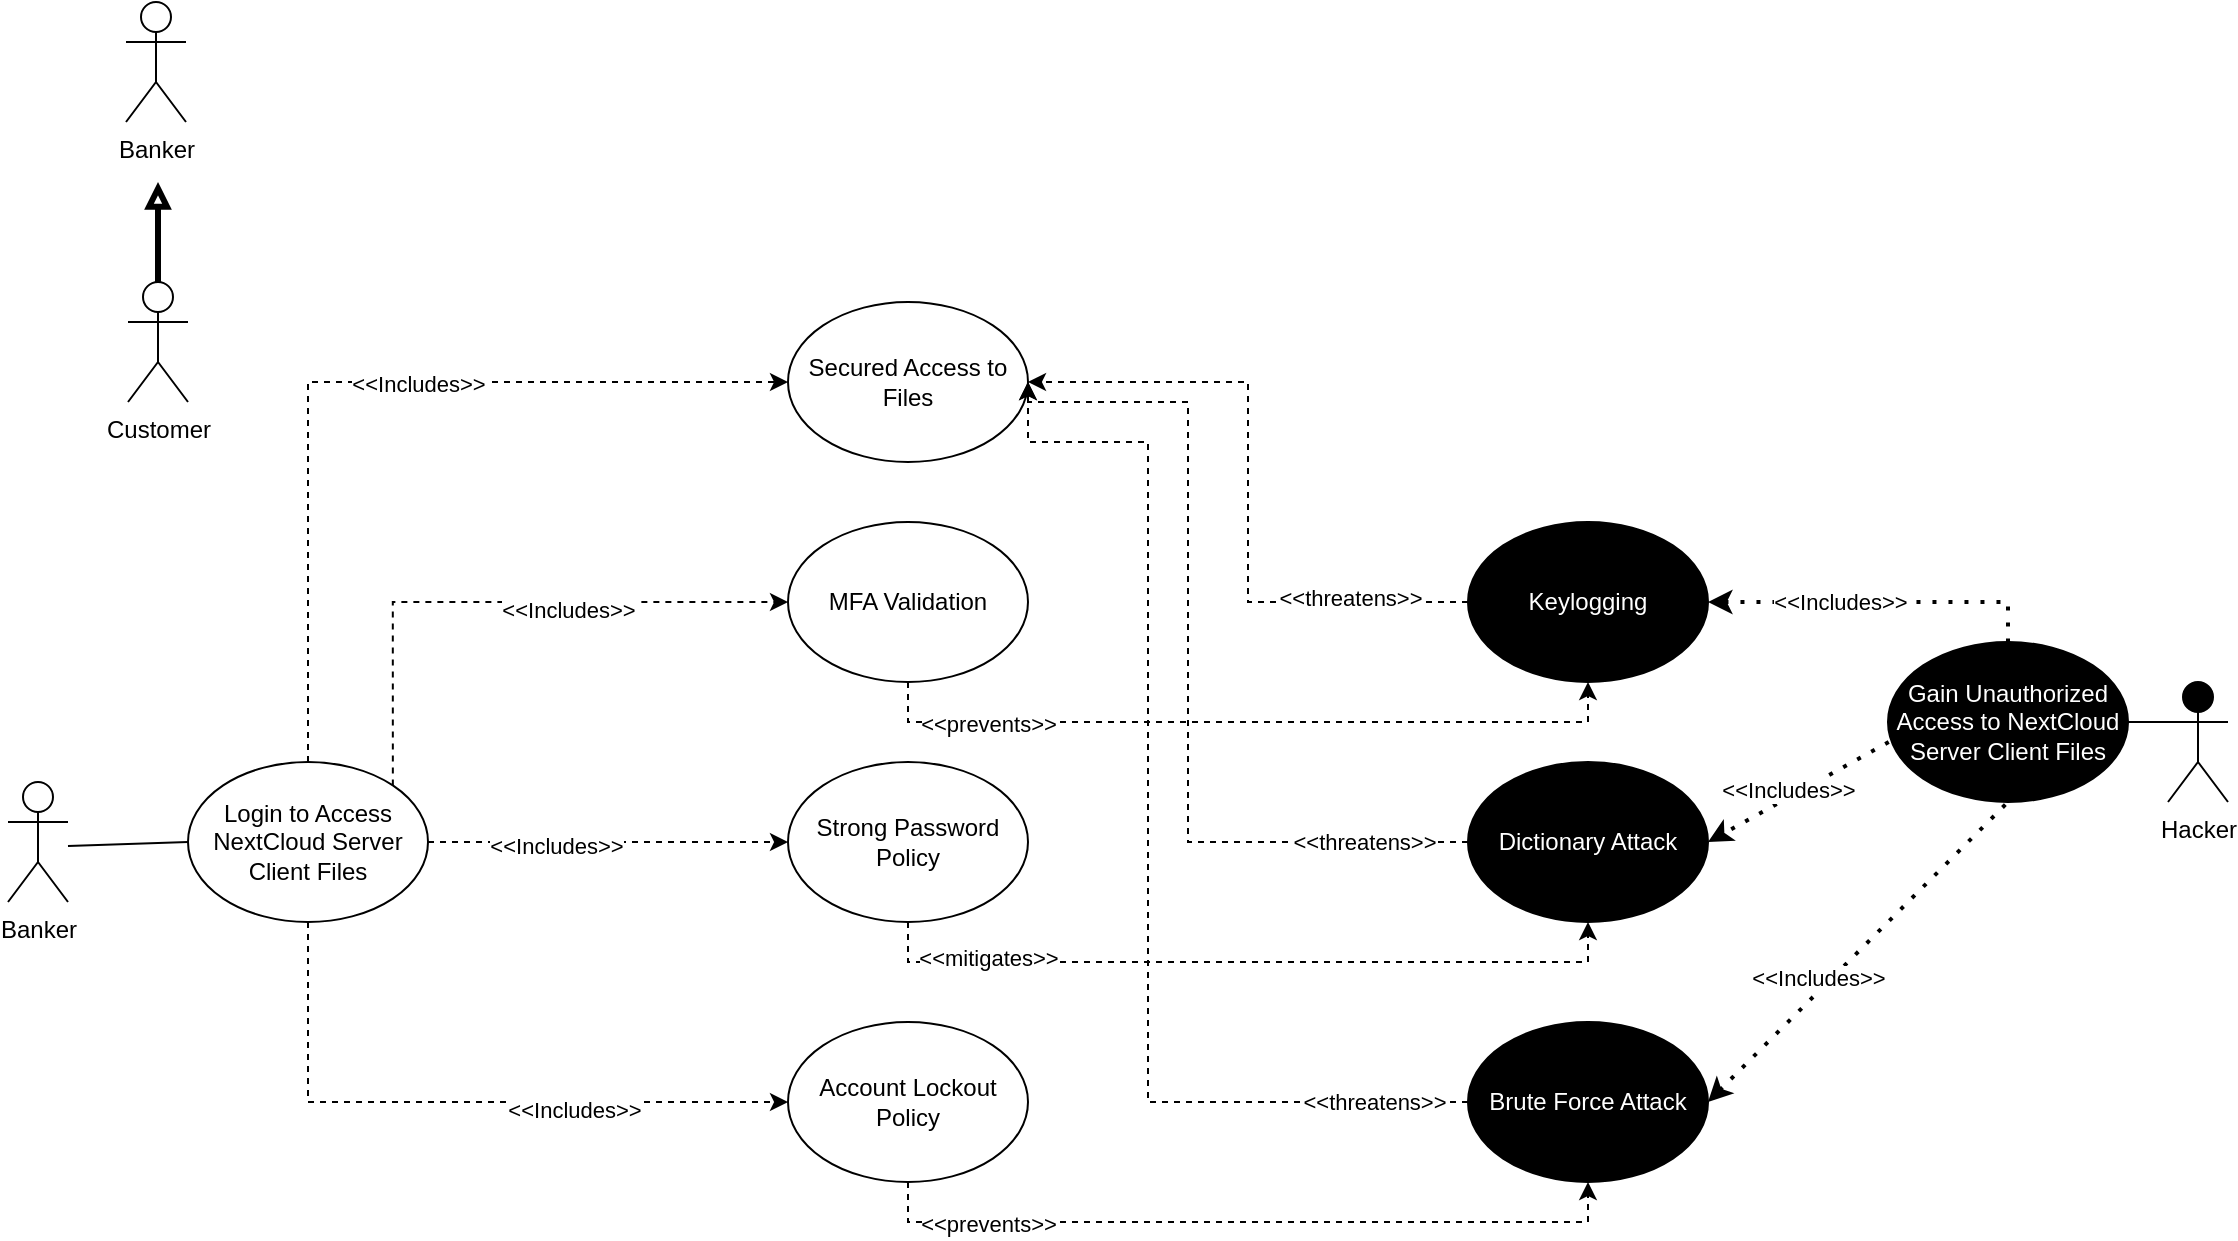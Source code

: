 <mxfile version="21.7.4" type="device">
  <diagram id="7q6WzZqFf9v9yzIv_zda" name="Use case">
    <mxGraphModel dx="699" dy="1880" grid="1" gridSize="10" guides="1" tooltips="1" connect="1" arrows="1" fold="1" page="1" pageScale="1" pageWidth="850" pageHeight="1100" math="0" shadow="0">
      <root>
        <mxCell id="0" />
        <mxCell id="1" parent="0" />
        <mxCell id="SSoZlEEdxV4zL4xD8buy-2" value="Banker" style="shape=umlActor;verticalLabelPosition=bottom;verticalAlign=top;html=1;outlineConnect=0;fillColor=#FFFFFF;" parent="1" vertex="1">
          <mxGeometry x="10" y="420" width="30" height="60" as="geometry" />
        </mxCell>
        <mxCell id="SSoZlEEdxV4zL4xD8buy-3" value="" style="endArrow=none;html=1;entryX=0;entryY=0.5;entryDx=0;entryDy=0;" parent="1" edge="1" target="SSoZlEEdxV4zL4xD8buy-4">
          <mxGeometry width="50" height="50" relative="1" as="geometry">
            <mxPoint x="40" y="452" as="sourcePoint" />
            <mxPoint x="130" y="452" as="targetPoint" />
          </mxGeometry>
        </mxCell>
        <mxCell id="WDBh8lspaIzGpVAFnXx1-50" style="edgeStyle=orthogonalEdgeStyle;rounded=0;orthogonalLoop=1;jettySize=auto;html=1;entryX=0;entryY=0.5;entryDx=0;entryDy=0;dashed=1;startArrow=none;startFill=0;" edge="1" parent="1" source="SSoZlEEdxV4zL4xD8buy-4" target="SSoZlEEdxV4zL4xD8buy-5">
          <mxGeometry relative="1" as="geometry" />
        </mxCell>
        <mxCell id="WDBh8lspaIzGpVAFnXx1-52" value="&amp;lt;&amp;lt;Includes&amp;gt;&amp;gt;" style="edgeLabel;html=1;align=center;verticalAlign=middle;resizable=0;points=[];" vertex="1" connectable="0" parent="WDBh8lspaIzGpVAFnXx1-50">
          <mxGeometry x="-0.296" y="-2" relative="1" as="geometry">
            <mxPoint as="offset" />
          </mxGeometry>
        </mxCell>
        <mxCell id="WDBh8lspaIzGpVAFnXx1-51" style="edgeStyle=orthogonalEdgeStyle;rounded=0;orthogonalLoop=1;jettySize=auto;html=1;entryX=0;entryY=0.5;entryDx=0;entryDy=0;dashed=1;startArrow=none;startFill=0;" edge="1" parent="1" source="SSoZlEEdxV4zL4xD8buy-4" target="WDBh8lspaIzGpVAFnXx1-3">
          <mxGeometry relative="1" as="geometry">
            <Array as="points">
              <mxPoint x="160" y="580" />
            </Array>
          </mxGeometry>
        </mxCell>
        <mxCell id="WDBh8lspaIzGpVAFnXx1-53" value="&amp;lt;&amp;lt;Includes&amp;gt;&amp;gt;" style="edgeLabel;html=1;align=center;verticalAlign=middle;resizable=0;points=[];" vertex="1" connectable="0" parent="WDBh8lspaIzGpVAFnXx1-51">
          <mxGeometry x="0.35" y="-4" relative="1" as="geometry">
            <mxPoint as="offset" />
          </mxGeometry>
        </mxCell>
        <mxCell id="WDBh8lspaIzGpVAFnXx1-54" style="edgeStyle=orthogonalEdgeStyle;rounded=0;orthogonalLoop=1;jettySize=auto;html=1;entryX=0;entryY=0.5;entryDx=0;entryDy=0;dashed=1;startArrow=none;startFill=0;" edge="1" parent="1" source="SSoZlEEdxV4zL4xD8buy-4" target="WDBh8lspaIzGpVAFnXx1-20">
          <mxGeometry relative="1" as="geometry">
            <Array as="points">
              <mxPoint x="160" y="220" />
            </Array>
          </mxGeometry>
        </mxCell>
        <mxCell id="WDBh8lspaIzGpVAFnXx1-55" value="&amp;lt;&amp;lt;Includes&amp;gt;&amp;gt;" style="edgeLabel;html=1;align=center;verticalAlign=middle;resizable=0;points=[];" vertex="1" connectable="0" parent="WDBh8lspaIzGpVAFnXx1-54">
          <mxGeometry x="0.14" y="-1" relative="1" as="geometry">
            <mxPoint as="offset" />
          </mxGeometry>
        </mxCell>
        <mxCell id="WDBh8lspaIzGpVAFnXx1-56" style="edgeStyle=orthogonalEdgeStyle;rounded=0;orthogonalLoop=1;jettySize=auto;html=1;exitX=1;exitY=0;exitDx=0;exitDy=0;entryX=0;entryY=0.5;entryDx=0;entryDy=0;dashed=1;startArrow=none;startFill=0;" edge="1" parent="1" source="SSoZlEEdxV4zL4xD8buy-4" target="WDBh8lspaIzGpVAFnXx1-9">
          <mxGeometry relative="1" as="geometry">
            <Array as="points">
              <mxPoint x="202" y="330" />
            </Array>
          </mxGeometry>
        </mxCell>
        <mxCell id="WDBh8lspaIzGpVAFnXx1-57" value="&amp;lt;&amp;lt;Includes&amp;gt;&amp;gt;" style="edgeLabel;html=1;align=center;verticalAlign=middle;resizable=0;points=[];" vertex="1" connectable="0" parent="WDBh8lspaIzGpVAFnXx1-56">
          <mxGeometry x="0.242" y="-4" relative="1" as="geometry">
            <mxPoint as="offset" />
          </mxGeometry>
        </mxCell>
        <mxCell id="SSoZlEEdxV4zL4xD8buy-4" value="Login to Access NextCloud Server Client Files" style="ellipse;whiteSpace=wrap;html=1;fillColor=#FFFFFF;" parent="1" vertex="1">
          <mxGeometry x="100" y="410" width="120" height="80" as="geometry" />
        </mxCell>
        <mxCell id="WDBh8lspaIzGpVAFnXx1-60" style="edgeStyle=orthogonalEdgeStyle;rounded=0;orthogonalLoop=1;jettySize=auto;html=1;entryX=0.5;entryY=1;entryDx=0;entryDy=0;dashed=1;startArrow=none;startFill=0;" edge="1" parent="1" source="SSoZlEEdxV4zL4xD8buy-5" target="WDBh8lspaIzGpVAFnXx1-25">
          <mxGeometry relative="1" as="geometry">
            <Array as="points">
              <mxPoint x="460" y="510" />
              <mxPoint x="800" y="510" />
            </Array>
          </mxGeometry>
        </mxCell>
        <mxCell id="WDBh8lspaIzGpVAFnXx1-63" value="&amp;lt;&amp;lt;mitigates&amp;gt;&amp;gt;" style="edgeLabel;html=1;align=center;verticalAlign=middle;resizable=0;points=[];" vertex="1" connectable="0" parent="WDBh8lspaIzGpVAFnXx1-60">
          <mxGeometry x="-0.716" y="2" relative="1" as="geometry">
            <mxPoint x="6" as="offset" />
          </mxGeometry>
        </mxCell>
        <mxCell id="SSoZlEEdxV4zL4xD8buy-5" value="Strong Password Policy" style="ellipse;whiteSpace=wrap;html=1;fillColor=#FFFFFF;" parent="1" vertex="1">
          <mxGeometry x="400" y="410" width="120" height="80" as="geometry" />
        </mxCell>
        <mxCell id="WDBh8lspaIzGpVAFnXx1-13" style="edgeStyle=orthogonalEdgeStyle;rounded=0;orthogonalLoop=1;jettySize=auto;html=1;entryX=1;entryY=0.5;entryDx=0;entryDy=0;exitX=0;exitY=0.333;exitDx=0;exitDy=0;exitPerimeter=0;" edge="1" parent="1" source="okeo2Aa4OqrN3XAgRoa3-4" target="okeo2Aa4OqrN3XAgRoa3-7">
          <mxGeometry relative="1" as="geometry">
            <mxPoint x="870.059" y="350" as="sourcePoint" />
            <Array as="points">
              <mxPoint x="1030" y="390" />
              <mxPoint x="1030" y="390" />
            </Array>
          </mxGeometry>
        </mxCell>
        <mxCell id="okeo2Aa4OqrN3XAgRoa3-4" value="Hacker" style="shape=umlActor;verticalLabelPosition=bottom;verticalAlign=top;html=1;outlineConnect=0;fillColor=#000000;" parent="1" vertex="1">
          <mxGeometry x="1090" y="370" width="30" height="60" as="geometry" />
        </mxCell>
        <mxCell id="okeo2Aa4OqrN3XAgRoa3-7" value="Gain Unauthorized Access to NextCloud Server Client Files" style="ellipse;whiteSpace=wrap;html=1;fillColor=#000000;fontColor=#FFFFFF;" parent="1" vertex="1">
          <mxGeometry x="950" y="350" width="120" height="80" as="geometry" />
        </mxCell>
        <mxCell id="WDBh8lspaIzGpVAFnXx1-58" style="edgeStyle=orthogonalEdgeStyle;rounded=0;orthogonalLoop=1;jettySize=auto;html=1;entryX=0.5;entryY=1;entryDx=0;entryDy=0;dashed=1;startArrow=none;startFill=0;" edge="1" parent="1" source="WDBh8lspaIzGpVAFnXx1-3" target="WDBh8lspaIzGpVAFnXx1-26">
          <mxGeometry relative="1" as="geometry">
            <Array as="points">
              <mxPoint x="460" y="640" />
              <mxPoint x="800" y="640" />
            </Array>
          </mxGeometry>
        </mxCell>
        <mxCell id="WDBh8lspaIzGpVAFnXx1-59" value="&amp;lt;&amp;lt;prevents&amp;gt;&amp;gt;" style="edgeLabel;html=1;align=center;verticalAlign=middle;resizable=0;points=[];" vertex="1" connectable="0" parent="WDBh8lspaIzGpVAFnXx1-58">
          <mxGeometry x="-0.153" y="-1" relative="1" as="geometry">
            <mxPoint x="-101" as="offset" />
          </mxGeometry>
        </mxCell>
        <mxCell id="WDBh8lspaIzGpVAFnXx1-3" value="Account Lockout Policy" style="ellipse;whiteSpace=wrap;html=1;" vertex="1" parent="1">
          <mxGeometry x="400" y="540" width="120" height="80" as="geometry" />
        </mxCell>
        <mxCell id="WDBh8lspaIzGpVAFnXx1-61" style="edgeStyle=orthogonalEdgeStyle;rounded=0;orthogonalLoop=1;jettySize=auto;html=1;entryX=0.5;entryY=1;entryDx=0;entryDy=0;dashed=1;startArrow=none;startFill=0;" edge="1" parent="1" source="WDBh8lspaIzGpVAFnXx1-9" target="WDBh8lspaIzGpVAFnXx1-24">
          <mxGeometry relative="1" as="geometry">
            <Array as="points">
              <mxPoint x="460" y="390" />
              <mxPoint x="800" y="390" />
            </Array>
          </mxGeometry>
        </mxCell>
        <mxCell id="WDBh8lspaIzGpVAFnXx1-62" value="&amp;lt;&amp;lt;prevents&amp;gt;&amp;gt;" style="edgeLabel;html=1;align=center;verticalAlign=middle;resizable=0;points=[];" vertex="1" connectable="0" parent="WDBh8lspaIzGpVAFnXx1-61">
          <mxGeometry x="-0.685" y="-1" relative="1" as="geometry">
            <mxPoint as="offset" />
          </mxGeometry>
        </mxCell>
        <mxCell id="WDBh8lspaIzGpVAFnXx1-9" value="MFA Validation" style="ellipse;whiteSpace=wrap;html=1;fillColor=#FFFFFF;" vertex="1" parent="1">
          <mxGeometry x="400" y="290" width="120" height="80" as="geometry" />
        </mxCell>
        <mxCell id="WDBh8lspaIzGpVAFnXx1-20" value="Secured Access to Files" style="ellipse;whiteSpace=wrap;html=1;fillColor=#FFFFFF;" vertex="1" parent="1">
          <mxGeometry x="400" y="180" width="120" height="80" as="geometry" />
        </mxCell>
        <mxCell id="WDBh8lspaIzGpVAFnXx1-40" style="edgeStyle=orthogonalEdgeStyle;rounded=0;orthogonalLoop=1;jettySize=auto;html=1;exitX=0;exitY=0.5;exitDx=0;exitDy=0;entryX=1;entryY=0.5;entryDx=0;entryDy=0;dashed=1;" edge="1" parent="1" source="WDBh8lspaIzGpVAFnXx1-24" target="WDBh8lspaIzGpVAFnXx1-20">
          <mxGeometry relative="1" as="geometry">
            <mxPoint x="540" y="150" as="targetPoint" />
            <Array as="points">
              <mxPoint x="630" y="330" />
              <mxPoint x="630" y="220" />
            </Array>
          </mxGeometry>
        </mxCell>
        <mxCell id="WDBh8lspaIzGpVAFnXx1-44" value="&amp;lt;&amp;lt;threatens&amp;gt;&amp;gt;" style="edgeLabel;html=1;align=center;verticalAlign=middle;resizable=0;points=[];" vertex="1" connectable="0" parent="WDBh8lspaIzGpVAFnXx1-40">
          <mxGeometry x="-0.452" y="-2" relative="1" as="geometry">
            <mxPoint x="31" as="offset" />
          </mxGeometry>
        </mxCell>
        <mxCell id="WDBh8lspaIzGpVAFnXx1-24" value="Keylogging" style="ellipse;whiteSpace=wrap;html=1;fillColor=#000000;fontColor=#ffffff;" vertex="1" parent="1">
          <mxGeometry x="740" y="290" width="120" height="80" as="geometry" />
        </mxCell>
        <mxCell id="WDBh8lspaIzGpVAFnXx1-41" style="edgeStyle=orthogonalEdgeStyle;rounded=0;orthogonalLoop=1;jettySize=auto;html=1;entryX=1;entryY=0.5;entryDx=0;entryDy=0;dashed=1;" edge="1" parent="1" source="WDBh8lspaIzGpVAFnXx1-25" target="WDBh8lspaIzGpVAFnXx1-20">
          <mxGeometry relative="1" as="geometry">
            <Array as="points">
              <mxPoint x="600" y="450" />
              <mxPoint x="600" y="230" />
              <mxPoint x="520" y="230" />
            </Array>
          </mxGeometry>
        </mxCell>
        <mxCell id="WDBh8lspaIzGpVAFnXx1-45" value="&amp;lt;&amp;lt;threatens&amp;gt;&amp;gt;" style="edgeLabel;html=1;align=center;verticalAlign=middle;resizable=0;points=[];" vertex="1" connectable="0" parent="WDBh8lspaIzGpVAFnXx1-41">
          <mxGeometry x="-0.683" relative="1" as="geometry">
            <mxPoint x="19" as="offset" />
          </mxGeometry>
        </mxCell>
        <mxCell id="WDBh8lspaIzGpVAFnXx1-25" value="Dictionary Attack" style="ellipse;whiteSpace=wrap;html=1;fillColor=#000000;fontColor=#ffffff;" vertex="1" parent="1">
          <mxGeometry x="740" y="410" width="120" height="80" as="geometry" />
        </mxCell>
        <mxCell id="WDBh8lspaIzGpVAFnXx1-42" style="edgeStyle=orthogonalEdgeStyle;rounded=0;orthogonalLoop=1;jettySize=auto;html=1;entryX=1;entryY=0.5;entryDx=0;entryDy=0;dashed=1;" edge="1" parent="1" source="WDBh8lspaIzGpVAFnXx1-26" target="WDBh8lspaIzGpVAFnXx1-20">
          <mxGeometry relative="1" as="geometry">
            <Array as="points">
              <mxPoint x="580" y="580" />
              <mxPoint x="580" y="250" />
              <mxPoint x="520" y="250" />
            </Array>
          </mxGeometry>
        </mxCell>
        <mxCell id="WDBh8lspaIzGpVAFnXx1-46" value="&amp;lt;&amp;lt;threatens&amp;gt;&amp;gt;" style="edgeLabel;html=1;align=center;verticalAlign=middle;resizable=0;points=[];" vertex="1" connectable="0" parent="WDBh8lspaIzGpVAFnXx1-42">
          <mxGeometry x="-0.805" y="-1" relative="1" as="geometry">
            <mxPoint x="9" y="1" as="offset" />
          </mxGeometry>
        </mxCell>
        <mxCell id="WDBh8lspaIzGpVAFnXx1-26" value="Brute Force Attack" style="ellipse;whiteSpace=wrap;html=1;fillColor=#000000;fontColor=#ffffff;" vertex="1" parent="1">
          <mxGeometry x="740" y="540" width="120" height="80" as="geometry" />
        </mxCell>
        <mxCell id="WDBh8lspaIzGpVAFnXx1-29" value="" style="endArrow=classic;dashed=1;html=1;dashPattern=1 3;strokeWidth=2;rounded=0;exitX=0.003;exitY=0.625;exitDx=0;exitDy=0;entryX=1;entryY=0.5;entryDx=0;entryDy=0;startArrow=none;startFill=0;endFill=1;exitPerimeter=0;" edge="1" parent="1" source="okeo2Aa4OqrN3XAgRoa3-7" target="WDBh8lspaIzGpVAFnXx1-25">
          <mxGeometry width="50" height="50" relative="1" as="geometry">
            <mxPoint x="750" y="690" as="sourcePoint" />
            <mxPoint x="800" y="640" as="targetPoint" />
          </mxGeometry>
        </mxCell>
        <mxCell id="WDBh8lspaIzGpVAFnXx1-36" value="&amp;lt;&amp;lt;Includes&amp;gt;&amp;gt;" style="edgeLabel;html=1;align=center;verticalAlign=middle;resizable=0;points=[];" vertex="1" connectable="0" parent="WDBh8lspaIzGpVAFnXx1-29">
          <mxGeometry x="0.076" y="-4" relative="1" as="geometry">
            <mxPoint as="offset" />
          </mxGeometry>
        </mxCell>
        <mxCell id="WDBh8lspaIzGpVAFnXx1-31" value="" style="endArrow=none;dashed=1;html=1;dashPattern=1 3;strokeWidth=2;rounded=0;entryX=0.5;entryY=0;entryDx=0;entryDy=0;exitX=1;exitY=0.5;exitDx=0;exitDy=0;startArrow=classic;startFill=1;" edge="1" parent="1" source="WDBh8lspaIzGpVAFnXx1-24" target="okeo2Aa4OqrN3XAgRoa3-7">
          <mxGeometry width="50" height="50" relative="1" as="geometry">
            <mxPoint x="750" y="690" as="sourcePoint" />
            <mxPoint x="800" y="640" as="targetPoint" />
            <Array as="points">
              <mxPoint x="1010" y="330" />
            </Array>
          </mxGeometry>
        </mxCell>
        <mxCell id="WDBh8lspaIzGpVAFnXx1-35" value="&amp;lt;&amp;lt;Includes&amp;gt;&amp;gt;" style="edgeLabel;html=1;align=center;verticalAlign=middle;resizable=0;points=[];" vertex="1" connectable="0" parent="WDBh8lspaIzGpVAFnXx1-31">
          <mxGeometry x="-0.225" relative="1" as="geometry">
            <mxPoint as="offset" />
          </mxGeometry>
        </mxCell>
        <mxCell id="WDBh8lspaIzGpVAFnXx1-32" value="" style="endArrow=none;dashed=1;html=1;dashPattern=1 3;strokeWidth=2;rounded=0;entryX=0.5;entryY=1;entryDx=0;entryDy=0;exitX=1;exitY=0.5;exitDx=0;exitDy=0;startArrow=classic;startFill=1;" edge="1" parent="1" source="WDBh8lspaIzGpVAFnXx1-26" target="okeo2Aa4OqrN3XAgRoa3-7">
          <mxGeometry width="50" height="50" relative="1" as="geometry">
            <mxPoint x="910" y="500" as="sourcePoint" />
            <mxPoint x="960" y="450" as="targetPoint" />
          </mxGeometry>
        </mxCell>
        <mxCell id="WDBh8lspaIzGpVAFnXx1-37" value="&amp;lt;&amp;lt;Includes&amp;gt;&amp;gt;" style="edgeLabel;html=1;align=center;verticalAlign=middle;resizable=0;points=[];" vertex="1" connectable="0" parent="WDBh8lspaIzGpVAFnXx1-32">
          <mxGeometry x="-0.216" y="5" relative="1" as="geometry">
            <mxPoint as="offset" />
          </mxGeometry>
        </mxCell>
        <mxCell id="WDBh8lspaIzGpVAFnXx1-64" value="Banker" style="shape=umlActor;verticalLabelPosition=bottom;verticalAlign=top;html=1;outlineConnect=0;fillColor=#FFFFFF;" vertex="1" parent="1">
          <mxGeometry x="69" y="30" width="30" height="60" as="geometry" />
        </mxCell>
        <mxCell id="WDBh8lspaIzGpVAFnXx1-66" style="edgeStyle=orthogonalEdgeStyle;rounded=0;orthogonalLoop=1;jettySize=auto;html=1;endArrow=block;endFill=0;strokeWidth=3;" edge="1" parent="1" source="WDBh8lspaIzGpVAFnXx1-65">
          <mxGeometry relative="1" as="geometry">
            <mxPoint x="85" y="120" as="targetPoint" />
          </mxGeometry>
        </mxCell>
        <mxCell id="WDBh8lspaIzGpVAFnXx1-65" value="Customer" style="shape=umlActor;verticalLabelPosition=bottom;verticalAlign=top;html=1;outlineConnect=0;fillColor=#FFFFFF;" vertex="1" parent="1">
          <mxGeometry x="70" y="170" width="30" height="60" as="geometry" />
        </mxCell>
      </root>
    </mxGraphModel>
  </diagram>
</mxfile>
